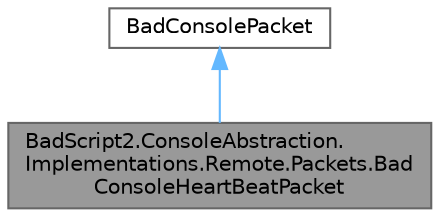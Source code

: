 digraph "BadScript2.ConsoleAbstraction.Implementations.Remote.Packets.BadConsoleHeartBeatPacket"
{
 // LATEX_PDF_SIZE
  bgcolor="transparent";
  edge [fontname=Helvetica,fontsize=10,labelfontname=Helvetica,labelfontsize=10];
  node [fontname=Helvetica,fontsize=10,shape=box,height=0.2,width=0.4];
  Node1 [id="Node000001",label="BadScript2.ConsoleAbstraction.\lImplementations.Remote.Packets.Bad\lConsoleHeartBeatPacket",height=0.2,width=0.4,color="gray40", fillcolor="grey60", style="filled", fontcolor="black",tooltip=" "];
  Node2 -> Node1 [id="edge1_Node000001_Node000002",dir="back",color="steelblue1",style="solid",tooltip=" "];
  Node2 [id="Node000002",label="BadConsolePacket",height=0.2,width=0.4,color="gray40", fillcolor="white", style="filled",URL="$class_bad_script2_1_1_console_abstraction_1_1_implementations_1_1_remote_1_1_packets_1_1_bad_console_packet.html",tooltip=" "];
}
